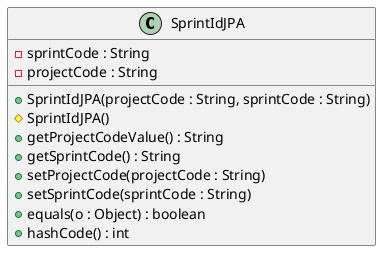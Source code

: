 @startuml
'Attribute syntax: <visibility> <name> : <type> <multiplicity> = <default>
'Method syntax: <visibility> <name (parameter-list)> : <return-type> - For simplicity the type of the parameter-list is not specified

class SprintIdJPA {
    - sprintCode : String
    - projectCode : String

    + SprintIdJPA(projectCode : String, sprintCode : String)
    # SprintIdJPA()
    + getProjectCodeValue() : String
    + getSprintCode() : String
    + setProjectCode(projectCode : String)
    + setSprintCode(sprintCode : String)
    + equals(o : Object) : boolean
    + hashCode() : int

}

@enduml